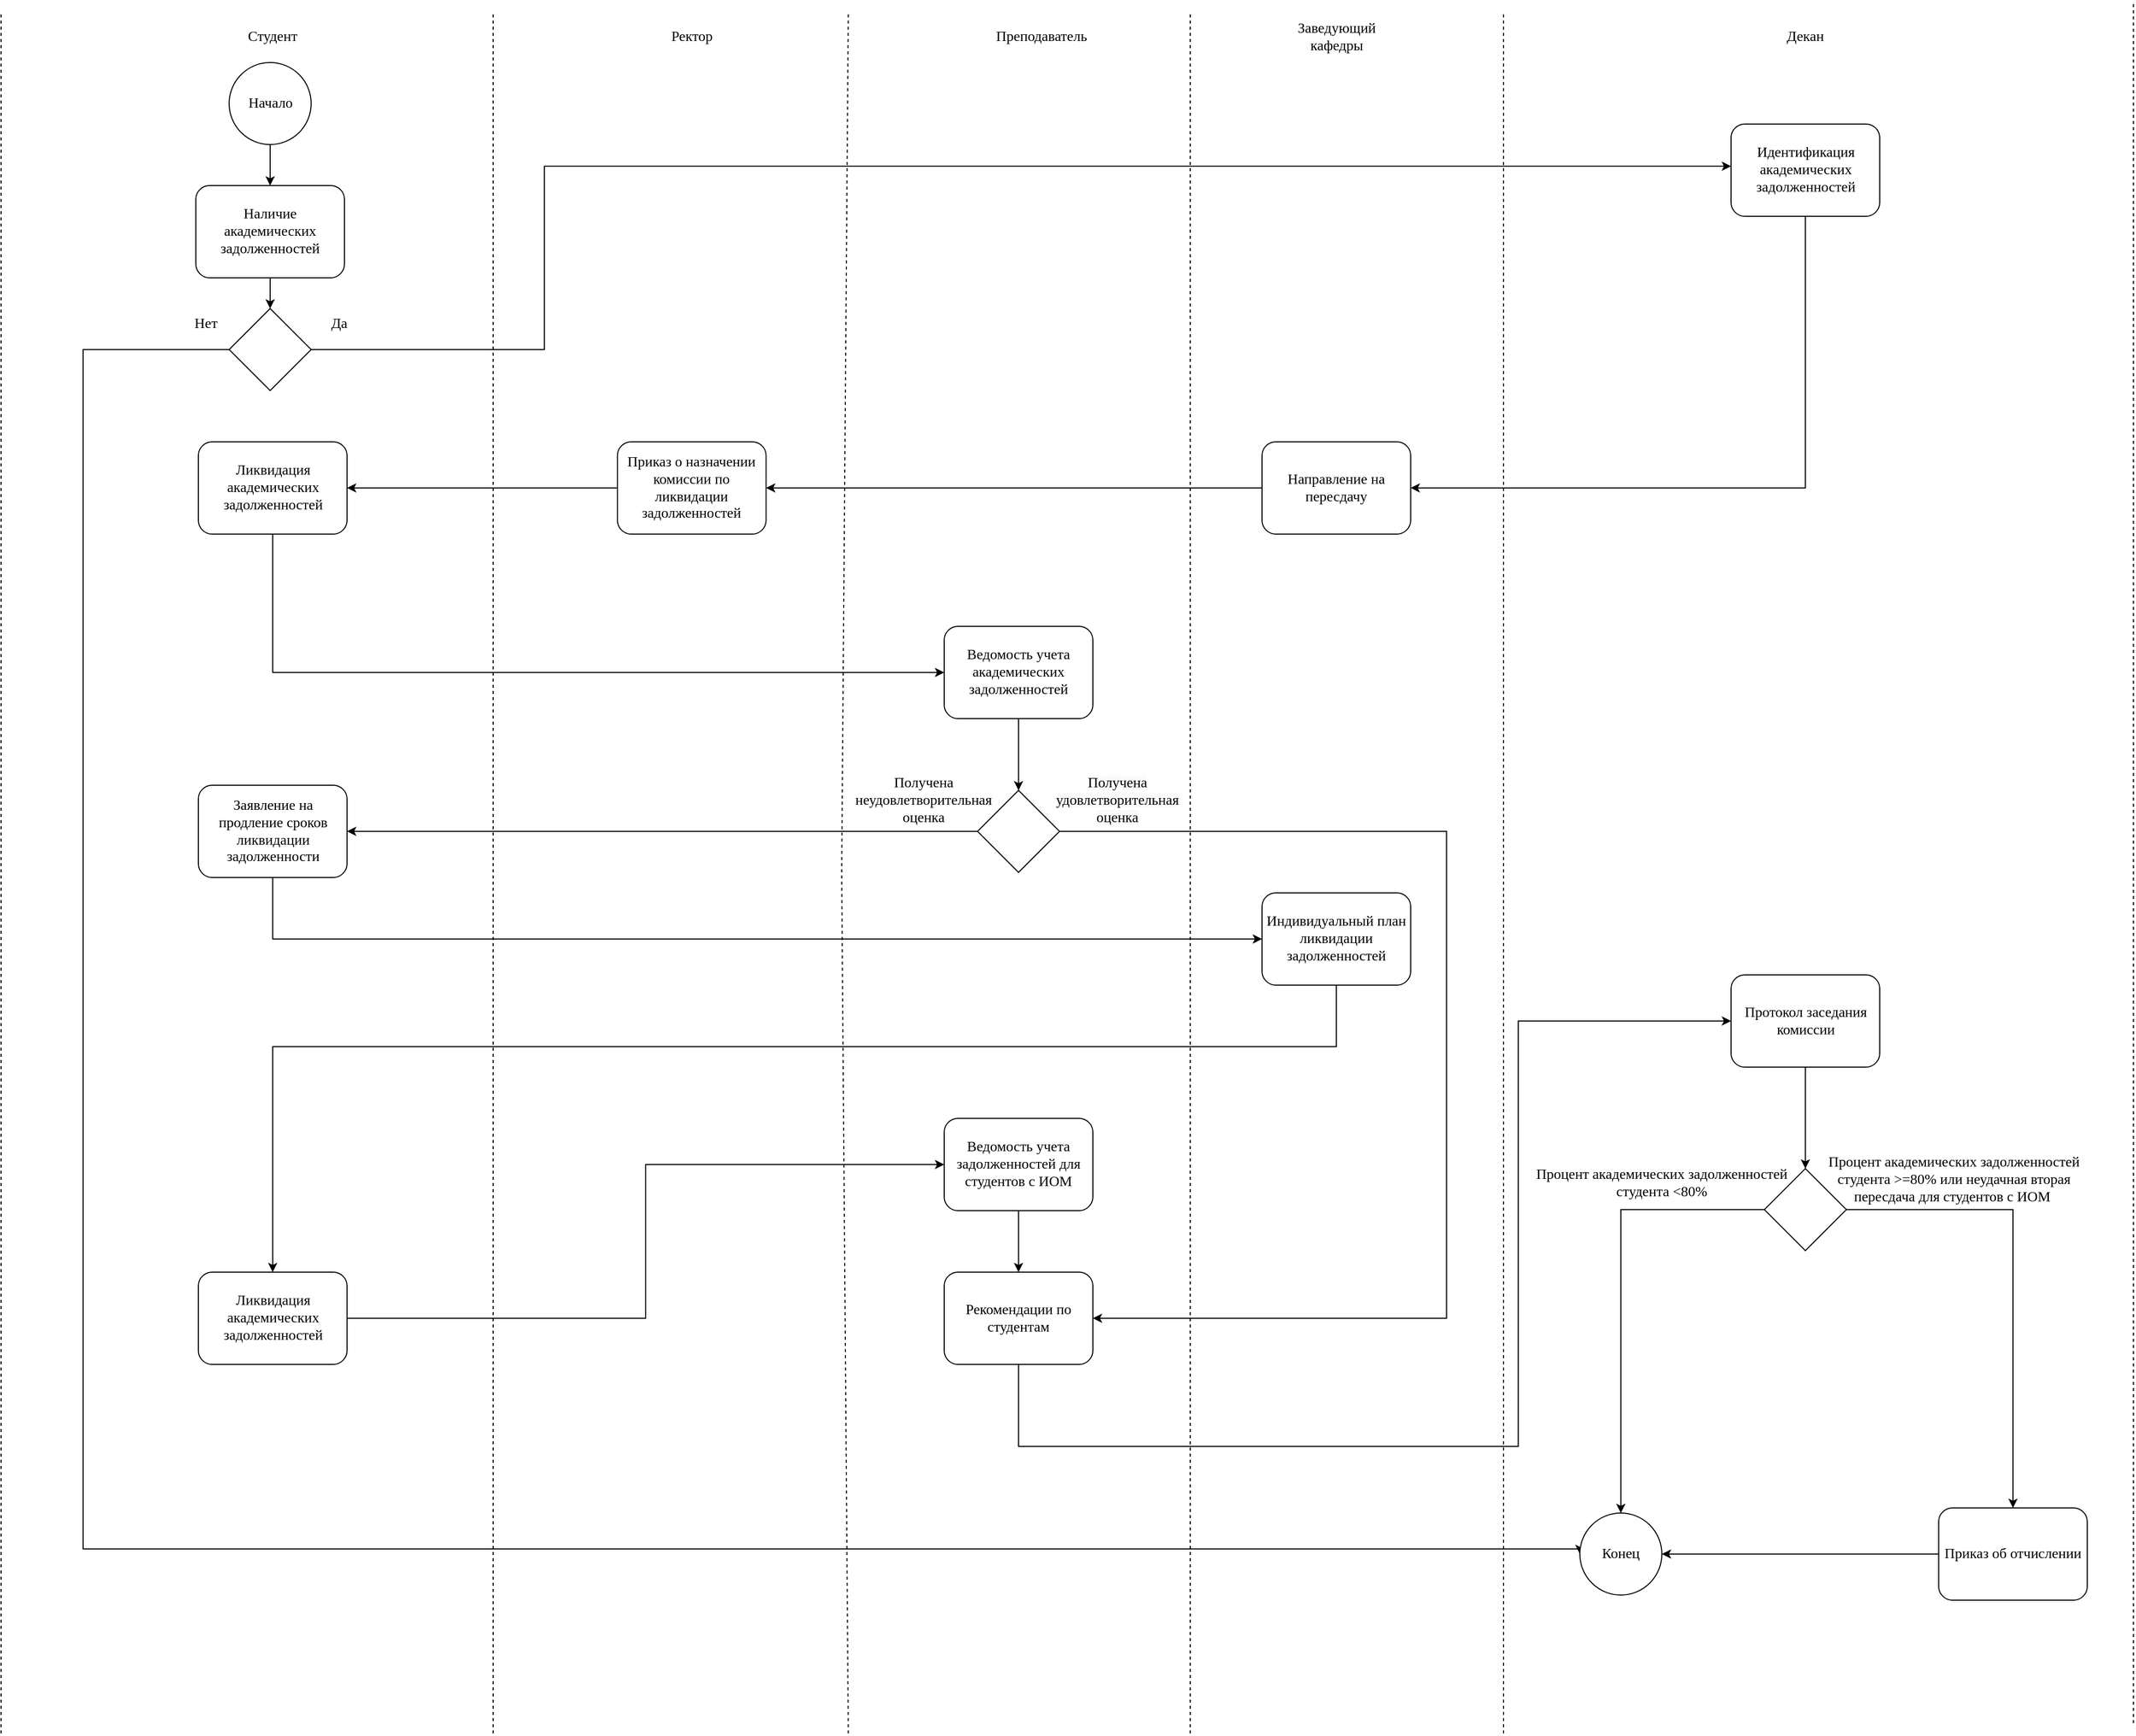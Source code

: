 <mxfile version="27.0.9">
  <diagram name="Страница — 1" id="P2p-b0sBUqjZ3yru2kJo">
    <mxGraphModel dx="3638" dy="1575" grid="1" gridSize="10" guides="1" tooltips="1" connect="1" arrows="1" fold="1" page="1" pageScale="1" pageWidth="827" pageHeight="1169" math="0" shadow="0">
      <root>
        <mxCell id="0" />
        <mxCell id="1" parent="0" />
        <mxCell id="ETPDML7_86tAhwMe63c7-3" value="" style="endArrow=none;dashed=1;html=1;rounded=0;" parent="1" edge="1">
          <mxGeometry width="50" height="50" relative="1" as="geometry">
            <mxPoint x="440" y="1720" as="sourcePoint" />
            <mxPoint x="440" y="40" as="targetPoint" />
          </mxGeometry>
        </mxCell>
        <mxCell id="ETPDML7_86tAhwMe63c7-4" value="" style="endArrow=none;dashed=1;html=1;rounded=0;" parent="1" edge="1">
          <mxGeometry width="50" height="50" relative="1" as="geometry">
            <mxPoint x="-40" y="1720" as="sourcePoint" />
            <mxPoint x="-40" y="40" as="targetPoint" />
          </mxGeometry>
        </mxCell>
        <mxCell id="ETPDML7_86tAhwMe63c7-5" value="" style="endArrow=none;dashed=1;html=1;rounded=0;" parent="1" edge="1">
          <mxGeometry width="50" height="50" relative="1" as="geometry">
            <mxPoint x="1425.5" y="1720" as="sourcePoint" />
            <mxPoint x="1425.5" y="40" as="targetPoint" />
          </mxGeometry>
        </mxCell>
        <mxCell id="ETPDML7_86tAhwMe63c7-6" value="&lt;font style=&quot;font-size: 14px;&quot; face=&quot;Times New Roman&quot;&gt;Студент&lt;/font&gt;" style="text;html=1;align=center;verticalAlign=middle;whiteSpace=wrap;rounded=0;" parent="1" vertex="1">
          <mxGeometry x="190" y="50" width="70" height="30" as="geometry" />
        </mxCell>
        <mxCell id="ETPDML7_86tAhwMe63c7-7" value="&lt;font face=&quot;Times New Roman&quot;&gt;&lt;span style=&quot;font-size: 14px;&quot;&gt;Заведующий кафедры&lt;/span&gt;&lt;/font&gt;" style="text;html=1;align=center;verticalAlign=middle;whiteSpace=wrap;rounded=0;" parent="1" vertex="1">
          <mxGeometry x="1197.5" y="50" width="130" height="30" as="geometry" />
        </mxCell>
        <mxCell id="ETPDML7_86tAhwMe63c7-8" value="&lt;span style=&quot;font-family: &amp;quot;Times New Roman&amp;quot;; font-size: 14px;&quot;&gt;Ректор&lt;/span&gt;" style="text;html=1;align=center;verticalAlign=middle;whiteSpace=wrap;rounded=0;" parent="1" vertex="1">
          <mxGeometry x="600" y="50" width="67.5" height="30" as="geometry" />
        </mxCell>
        <mxCell id="ETPDML7_86tAhwMe63c7-9" value="&lt;span style=&quot;font-family: &amp;quot;Times New Roman&amp;quot;; font-size: 14px;&quot;&gt;Преподаватель&lt;/span&gt;" style="text;html=1;align=center;verticalAlign=middle;whiteSpace=wrap;rounded=0;" parent="1" vertex="1">
          <mxGeometry x="940" y="50" width="70" height="30" as="geometry" />
        </mxCell>
        <mxCell id="ETPDML7_86tAhwMe63c7-11" value="&lt;font face=&quot;Times New Roman&quot;&gt;&lt;span style=&quot;font-size: 14px;&quot;&gt;Декан&lt;/span&gt;&lt;/font&gt;" style="text;html=1;align=center;verticalAlign=middle;whiteSpace=wrap;rounded=0;" parent="1" vertex="1">
          <mxGeometry x="1660" y="50" width="120" height="30" as="geometry" />
        </mxCell>
        <mxCell id="ETPDML7_86tAhwMe63c7-14" style="edgeStyle=orthogonalEdgeStyle;rounded=0;orthogonalLoop=1;jettySize=auto;html=1;entryX=0.5;entryY=0;entryDx=0;entryDy=0;" parent="1" source="ETPDML7_86tAhwMe63c7-12" target="ETPDML7_86tAhwMe63c7-13" edge="1">
          <mxGeometry relative="1" as="geometry" />
        </mxCell>
        <mxCell id="ETPDML7_86tAhwMe63c7-12" value="&lt;font style=&quot;font-size: 14px;&quot; face=&quot;Times New Roman&quot;&gt;Начало&lt;/font&gt;" style="ellipse;whiteSpace=wrap;html=1;aspect=fixed;" parent="1" vertex="1">
          <mxGeometry x="182.5" y="90" width="80" height="80" as="geometry" />
        </mxCell>
        <mxCell id="ETPDML7_86tAhwMe63c7-17" style="edgeStyle=orthogonalEdgeStyle;rounded=0;orthogonalLoop=1;jettySize=auto;html=1;entryX=0.5;entryY=0;entryDx=0;entryDy=0;" parent="1" source="ETPDML7_86tAhwMe63c7-13" target="V8kgegQyyj0nk5e00VWf-20" edge="1">
          <mxGeometry relative="1" as="geometry">
            <mxPoint x="222.5" y="330" as="targetPoint" />
          </mxGeometry>
        </mxCell>
        <mxCell id="ETPDML7_86tAhwMe63c7-13" value="&lt;span style=&quot;font-family: &amp;quot;Times New Roman&amp;quot;; font-size: 14px;&quot;&gt;Наличие академических задолженностей&lt;/span&gt;" style="rounded=1;whiteSpace=wrap;html=1;" parent="1" vertex="1">
          <mxGeometry x="150" y="210" width="145" height="90" as="geometry" />
        </mxCell>
        <mxCell id="9TcquHKwZH3qFOto0e30-22" style="edgeStyle=orthogonalEdgeStyle;rounded=0;orthogonalLoop=1;jettySize=auto;html=1;entryX=0;entryY=0.5;entryDx=0;entryDy=0;exitX=0;exitY=0.5;exitDx=0;exitDy=0;" parent="1" source="V8kgegQyyj0nk5e00VWf-20" target="ETPDML7_86tAhwMe63c7-19" edge="1">
          <mxGeometry relative="1" as="geometry">
            <Array as="points">
              <mxPoint x="40" y="370" />
              <mxPoint x="40" y="1540" />
            </Array>
            <mxPoint x="195.833" y="370" as="sourcePoint" />
          </mxGeometry>
        </mxCell>
        <mxCell id="ETPDML7_86tAhwMe63c7-18" style="edgeStyle=orthogonalEdgeStyle;rounded=0;orthogonalLoop=1;jettySize=auto;html=1;entryX=0;entryY=0.457;entryDx=0;entryDy=0;entryPerimeter=0;exitX=1;exitY=0.5;exitDx=0;exitDy=0;" parent="1" source="V8kgegQyyj0nk5e00VWf-20" target="CQQL6MCBhlxcf6O-OlFK-8" edge="1">
          <mxGeometry relative="1" as="geometry">
            <mxPoint x="553.37" y="133.16" as="targetPoint" />
            <mxPoint x="249.167" y="370" as="sourcePoint" />
            <Array as="points">
              <mxPoint x="490" y="370" />
              <mxPoint x="490" y="191" />
            </Array>
          </mxGeometry>
        </mxCell>
        <mxCell id="ETPDML7_86tAhwMe63c7-19" value="&lt;font style=&quot;font-size: 14px;&quot; face=&quot;Times New Roman&quot;&gt;Конец&lt;/font&gt;" style="ellipse;whiteSpace=wrap;html=1;aspect=fixed;" parent="1" vertex="1">
          <mxGeometry x="1500" y="1505" width="80" height="80" as="geometry" />
        </mxCell>
        <mxCell id="ETPDML7_86tAhwMe63c7-21" value="&lt;font style=&quot;font-size: 14px;&quot; face=&quot;Times New Roman&quot;&gt;Да&lt;/font&gt;" style="text;html=1;align=center;verticalAlign=middle;whiteSpace=wrap;rounded=0;" parent="1" vertex="1">
          <mxGeometry x="260" y="330" width="60" height="30" as="geometry" />
        </mxCell>
        <mxCell id="ETPDML7_86tAhwMe63c7-22" value="&lt;font style=&quot;font-size: 14px;&quot; face=&quot;Times New Roman&quot;&gt;Нет&lt;/font&gt;" style="text;html=1;align=center;verticalAlign=middle;whiteSpace=wrap;rounded=0;" parent="1" vertex="1">
          <mxGeometry x="130" y="330" width="60" height="30" as="geometry" />
        </mxCell>
        <mxCell id="V8kgegQyyj0nk5e00VWf-4" style="edgeStyle=orthogonalEdgeStyle;rounded=0;orthogonalLoop=1;jettySize=auto;html=1;entryX=1;entryY=0.5;entryDx=0;entryDy=0;" parent="1" source="ETPDML7_86tAhwMe63c7-26" target="ETPDML7_86tAhwMe63c7-30" edge="1">
          <mxGeometry relative="1" as="geometry" />
        </mxCell>
        <mxCell id="ETPDML7_86tAhwMe63c7-26" value="&lt;span style=&quot;font-family: &amp;quot;Times New Roman&amp;quot;; font-size: 14px;&quot;&gt;Приказ о назначении комиссии по ликвидации задолженностей&lt;/span&gt;" style="rounded=1;whiteSpace=wrap;html=1;" parent="1" vertex="1">
          <mxGeometry x="561.25" y="460" width="145" height="90" as="geometry" />
        </mxCell>
        <mxCell id="2M2boy6Yk2Urrr7DsNFa-8" style="edgeStyle=orthogonalEdgeStyle;rounded=0;orthogonalLoop=1;jettySize=auto;html=1;entryX=0;entryY=0.5;entryDx=0;entryDy=0;" parent="1" source="ETPDML7_86tAhwMe63c7-30" target="ETPDML7_86tAhwMe63c7-35" edge="1">
          <mxGeometry relative="1" as="geometry">
            <Array as="points">
              <mxPoint x="225" y="685" />
            </Array>
          </mxGeometry>
        </mxCell>
        <mxCell id="ETPDML7_86tAhwMe63c7-30" value="&lt;span style=&quot;font-family: &amp;quot;Times New Roman&amp;quot;; font-size: 14px;&quot;&gt;Ликвидация академических задолженностей&lt;/span&gt;" style="rounded=1;whiteSpace=wrap;html=1;" parent="1" vertex="1">
          <mxGeometry x="152.5" y="460" width="145" height="90" as="geometry" />
        </mxCell>
        <mxCell id="9TcquHKwZH3qFOto0e30-39" style="edgeStyle=orthogonalEdgeStyle;rounded=0;orthogonalLoop=1;jettySize=auto;html=1;entryX=0.5;entryY=0;entryDx=0;entryDy=0;" parent="1" source="ETPDML7_86tAhwMe63c7-35" target="V8kgegQyyj0nk5e00VWf-21" edge="1">
          <mxGeometry relative="1" as="geometry">
            <mxPoint x="952.5" y="810" as="targetPoint" />
          </mxGeometry>
        </mxCell>
        <mxCell id="ETPDML7_86tAhwMe63c7-35" value="&lt;span style=&quot;font-family: &amp;quot;Times New Roman&amp;quot;; font-size: 14px; text-align: start; caret-color: rgb(51, 144, 236); white-space-collapse: preserve; background-color: rgb(255, 255, 255);&quot;&gt;Ведомость учета академических задолженностей&lt;/span&gt;" style="rounded=1;whiteSpace=wrap;html=1;" parent="1" vertex="1">
          <mxGeometry x="880" y="640" width="145" height="90" as="geometry" />
        </mxCell>
        <mxCell id="9TcquHKwZH3qFOto0e30-48" style="edgeStyle=orthogonalEdgeStyle;rounded=0;orthogonalLoop=1;jettySize=auto;html=1;entryX=1;entryY=0.5;entryDx=0;entryDy=0;exitX=0;exitY=0.5;exitDx=0;exitDy=0;" parent="1" source="V8kgegQyyj0nk5e00VWf-21" target="9TcquHKwZH3qFOto0e30-31" edge="1">
          <mxGeometry relative="1" as="geometry">
            <mxPoint x="932.5" y="840" as="sourcePoint" />
          </mxGeometry>
        </mxCell>
        <mxCell id="V8kgegQyyj0nk5e00VWf-13" style="edgeStyle=orthogonalEdgeStyle;rounded=0;orthogonalLoop=1;jettySize=auto;html=1;entryX=1;entryY=0.5;entryDx=0;entryDy=0;exitX=1;exitY=0.5;exitDx=0;exitDy=0;" parent="1" source="V8kgegQyyj0nk5e00VWf-21" target="V8kgegQyyj0nk5e00VWf-6" edge="1">
          <mxGeometry relative="1" as="geometry">
            <mxPoint x="972.5" y="840" as="sourcePoint" />
            <Array as="points">
              <mxPoint x="1370" y="840" />
              <mxPoint x="1370" y="1315" />
            </Array>
          </mxGeometry>
        </mxCell>
        <mxCell id="ETPDML7_86tAhwMe63c7-48" value="&lt;span style=&quot;color: rgb(0, 0, 0); font-family: &amp;quot;Times New Roman&amp;quot;; font-size: 14px; font-style: normal; font-variant-ligatures: normal; font-variant-caps: normal; font-weight: 400; letter-spacing: normal; orphans: 2; text-align: center; text-indent: 0px; text-transform: none; widows: 2; word-spacing: 0px; -webkit-text-stroke-width: 0px; white-space: normal; background-color: rgb(251, 251, 251); text-decoration-thickness: initial; text-decoration-style: initial; text-decoration-color: initial; float: none; display: inline !important;&quot;&gt;Получена удовлетворительная оценка&lt;/span&gt;" style="text;html=1;align=center;verticalAlign=middle;whiteSpace=wrap;rounded=0;" parent="1" vertex="1">
          <mxGeometry x="980" y="795" width="137.5" height="30" as="geometry" />
        </mxCell>
        <mxCell id="V8kgegQyyj0nk5e00VWf-10" style="edgeStyle=orthogonalEdgeStyle;rounded=0;orthogonalLoop=1;jettySize=auto;html=1;entryX=0.5;entryY=0;entryDx=0;entryDy=0;" parent="1" source="ETPDML7_86tAhwMe63c7-56" target="V8kgegQyyj0nk5e00VWf-22" edge="1">
          <mxGeometry relative="1" as="geometry">
            <mxPoint x="1720.0" y="1180" as="targetPoint" />
          </mxGeometry>
        </mxCell>
        <mxCell id="ETPDML7_86tAhwMe63c7-56" value="&lt;span style=&quot;font-family: &amp;quot;Times New Roman&amp;quot;; font-size: 14px; text-align: start; caret-color: rgb(51, 144, 236); white-space-collapse: preserve; background-color: rgb(255, 255, 255);&quot;&gt;Протокол заседания комиссии&lt;/span&gt;" style="rounded=1;whiteSpace=wrap;html=1;" parent="1" vertex="1">
          <mxGeometry x="1647.5" y="980" width="145" height="90" as="geometry" />
        </mxCell>
        <mxCell id="9TcquHKwZH3qFOto0e30-70" style="edgeStyle=orthogonalEdgeStyle;rounded=0;orthogonalLoop=1;jettySize=auto;html=1;entryX=0.5;entryY=0;entryDx=0;entryDy=0;exitX=1;exitY=0.5;exitDx=0;exitDy=0;" parent="1" source="V8kgegQyyj0nk5e00VWf-22" target="ETPDML7_86tAhwMe63c7-64" edge="1">
          <mxGeometry relative="1" as="geometry">
            <mxPoint x="1740.0" y="1210" as="sourcePoint" />
          </mxGeometry>
        </mxCell>
        <mxCell id="V8kgegQyyj0nk5e00VWf-9" style="edgeStyle=orthogonalEdgeStyle;rounded=0;orthogonalLoop=1;jettySize=auto;html=1;entryX=0.5;entryY=0;entryDx=0;entryDy=0;exitX=0;exitY=0.5;exitDx=0;exitDy=0;" parent="1" source="V8kgegQyyj0nk5e00VWf-22" target="ETPDML7_86tAhwMe63c7-19" edge="1">
          <mxGeometry relative="1" as="geometry">
            <mxPoint x="1700.0" y="1210" as="sourcePoint" />
          </mxGeometry>
        </mxCell>
        <mxCell id="ETPDML7_86tAhwMe63c7-62" value="&lt;span style=&quot;font-family: &amp;quot;Times New Roman&amp;quot;; font-size: 14px;&quot;&gt;Процент академических задолженностей студента &amp;gt;=80% или неудачная вторая пересдача для студентов с ИОМ&amp;nbsp;&lt;/span&gt;" style="text;html=1;align=center;verticalAlign=middle;whiteSpace=wrap;rounded=0;" parent="1" vertex="1">
          <mxGeometry x="1720" y="1180" width="290" as="geometry" />
        </mxCell>
        <mxCell id="9TcquHKwZH3qFOto0e30-72" style="edgeStyle=orthogonalEdgeStyle;rounded=0;orthogonalLoop=1;jettySize=auto;html=1;" parent="1" source="ETPDML7_86tAhwMe63c7-64" target="ETPDML7_86tAhwMe63c7-19" edge="1">
          <mxGeometry relative="1" as="geometry" />
        </mxCell>
        <mxCell id="ETPDML7_86tAhwMe63c7-64" value="&lt;span style=&quot;font-family: &amp;quot;Times New Roman&amp;quot;; font-size: 14px; text-align: start; caret-color: rgb(51, 144, 236); white-space-collapse: preserve; background-color: rgb(255, 255, 255);&quot;&gt;Приказ об отчислении&lt;/span&gt;" style="rounded=1;whiteSpace=wrap;html=1;" parent="1" vertex="1">
          <mxGeometry x="1850" y="1500" width="145" height="90" as="geometry" />
        </mxCell>
        <mxCell id="ETPDML7_86tAhwMe63c7-68" value="&lt;span style=&quot;font-family: &amp;quot;Times New Roman&amp;quot;; font-size: 14px;&quot;&gt;Процент академических задолженностей студента &amp;lt;80%&lt;/span&gt;" style="text;whiteSpace=wrap;html=1;align=center;" parent="1" vertex="1">
          <mxGeometry x="1450" y="1160" width="260" height="40" as="geometry" />
        </mxCell>
        <mxCell id="ETPDML7_86tAhwMe63c7-87" value="" style="endArrow=none;dashed=1;html=1;rounded=0;" parent="1" edge="1">
          <mxGeometry width="50" height="50" relative="1" as="geometry">
            <mxPoint x="1120" y="1720" as="sourcePoint" />
            <mxPoint x="1120" y="40" as="targetPoint" />
          </mxGeometry>
        </mxCell>
        <mxCell id="ETPDML7_86tAhwMe63c7-168" value="" style="endArrow=none;dashed=1;html=1;rounded=0;" parent="1" edge="1">
          <mxGeometry width="50" height="50" relative="1" as="geometry">
            <mxPoint x="2040" y="1710" as="sourcePoint" />
            <mxPoint x="2040" y="30" as="targetPoint" />
          </mxGeometry>
        </mxCell>
        <mxCell id="Rkroncl628zhhl8IZpsh-5" style="edgeStyle=orthogonalEdgeStyle;rounded=0;orthogonalLoop=1;jettySize=auto;html=1;entryX=0.5;entryY=0;entryDx=0;entryDy=0;" parent="1" source="ETPDML7_86tAhwMe63c7-77" target="V8kgegQyyj0nk5e00VWf-16" edge="1">
          <mxGeometry relative="1" as="geometry">
            <Array as="points">
              <mxPoint x="1263" y="1050" />
              <mxPoint x="225" y="1050" />
            </Array>
          </mxGeometry>
        </mxCell>
        <mxCell id="ETPDML7_86tAhwMe63c7-77" value="&lt;span style=&quot;font-family: &amp;quot;Times New Roman&amp;quot;; font-size: 14px; text-align: start; caret-color: rgb(51, 144, 236); white-space-collapse: preserve; background-color: rgb(255, 255, 255);&quot;&gt;Индивидуальный план ликвидации задолженностей&lt;/span&gt;" style="rounded=1;whiteSpace=wrap;html=1;" parent="1" vertex="1">
          <mxGeometry x="1190" y="900" width="145" height="90" as="geometry" />
        </mxCell>
        <mxCell id="CQQL6MCBhlxcf6O-OlFK-3" value="" style="endArrow=none;dashed=1;html=1;rounded=0;" parent="1" edge="1">
          <mxGeometry width="50" height="50" relative="1" as="geometry">
            <mxPoint x="786.45" y="1720" as="sourcePoint" />
            <mxPoint x="786.45" y="40" as="targetPoint" />
            <Array as="points">
              <mxPoint x="780" y="880" />
            </Array>
          </mxGeometry>
        </mxCell>
        <mxCell id="V8kgegQyyj0nk5e00VWf-12" style="edgeStyle=orthogonalEdgeStyle;rounded=0;orthogonalLoop=1;jettySize=auto;html=1;entryX=1;entryY=0.5;entryDx=0;entryDy=0;" parent="1" source="CQQL6MCBhlxcf6O-OlFK-8" target="2M2boy6Yk2Urrr7DsNFa-1" edge="1">
          <mxGeometry relative="1" as="geometry">
            <Array as="points">
              <mxPoint x="1720" y="505" />
            </Array>
          </mxGeometry>
        </mxCell>
        <mxCell id="CQQL6MCBhlxcf6O-OlFK-8" value="&lt;font face=&quot;Times New Roman&quot;&gt;&lt;span style=&quot;font-size: 14px;&quot;&gt;Идентификация академических задолженностей&lt;/span&gt;&lt;/font&gt;" style="rounded=1;whiteSpace=wrap;html=1;" parent="1" vertex="1">
          <mxGeometry x="1647.5" y="150" width="145" height="90" as="geometry" />
        </mxCell>
        <mxCell id="Rkroncl628zhhl8IZpsh-4" style="edgeStyle=orthogonalEdgeStyle;rounded=0;orthogonalLoop=1;jettySize=auto;html=1;entryX=0;entryY=0.5;entryDx=0;entryDy=0;" parent="1" source="9TcquHKwZH3qFOto0e30-31" target="ETPDML7_86tAhwMe63c7-77" edge="1">
          <mxGeometry relative="1" as="geometry">
            <Array as="points">
              <mxPoint x="225" y="945" />
            </Array>
          </mxGeometry>
        </mxCell>
        <mxCell id="9TcquHKwZH3qFOto0e30-31" value="&lt;font face=&quot;Times New Roman&quot;&gt;&lt;span style=&quot;font-size: 14px;&quot;&gt;Заявление на продление сроков ликвидации задолженности&lt;/span&gt;&lt;/font&gt;" style="rounded=1;whiteSpace=wrap;html=1;" parent="1" vertex="1">
          <mxGeometry x="152.5" y="795" width="145" height="90" as="geometry" />
        </mxCell>
        <mxCell id="9TcquHKwZH3qFOto0e30-33" value="&lt;span style=&quot;font-family: &amp;quot;Times New Roman&amp;quot;; font-size: 14px;&quot;&gt;Получена неудовлетворительная оценка&lt;/span&gt;" style="text;html=1;align=center;verticalAlign=middle;whiteSpace=wrap;rounded=0;" parent="1" vertex="1">
          <mxGeometry x="790" y="795" width="140" height="30" as="geometry" />
        </mxCell>
        <mxCell id="V8kgegQyyj0nk5e00VWf-15" style="edgeStyle=orthogonalEdgeStyle;rounded=0;orthogonalLoop=1;jettySize=auto;html=1;entryX=0.5;entryY=0;entryDx=0;entryDy=0;" parent="1" source="9TcquHKwZH3qFOto0e30-60" target="V8kgegQyyj0nk5e00VWf-6" edge="1">
          <mxGeometry relative="1" as="geometry" />
        </mxCell>
        <mxCell id="9TcquHKwZH3qFOto0e30-60" value="&lt;span style=&quot;font-family: &amp;quot;Times New Roman&amp;quot;; font-size: 14px; text-align: start; caret-color: rgb(51, 144, 236); white-space-collapse: preserve; background-color: rgb(255, 255, 255);&quot;&gt;Ведомость учета задолженностей для студентов с ИОМ&lt;/span&gt;" style="rounded=1;whiteSpace=wrap;html=1;" parent="1" vertex="1">
          <mxGeometry x="880" y="1120" width="145" height="90" as="geometry" />
        </mxCell>
        <mxCell id="2M2boy6Yk2Urrr7DsNFa-6" style="edgeStyle=orthogonalEdgeStyle;rounded=0;orthogonalLoop=1;jettySize=auto;html=1;" parent="1" source="2M2boy6Yk2Urrr7DsNFa-1" target="ETPDML7_86tAhwMe63c7-26" edge="1">
          <mxGeometry relative="1" as="geometry" />
        </mxCell>
        <mxCell id="2M2boy6Yk2Urrr7DsNFa-1" value="&lt;font face=&quot;Times New Roman&quot;&gt;&lt;span style=&quot;font-size: 14px;&quot;&gt;Направление на пересдачу&lt;/span&gt;&lt;/font&gt;" style="rounded=1;whiteSpace=wrap;html=1;" parent="1" vertex="1">
          <mxGeometry x="1190" y="460" width="145" height="90" as="geometry" />
        </mxCell>
        <mxCell id="V8kgegQyyj0nk5e00VWf-8" style="edgeStyle=orthogonalEdgeStyle;rounded=0;orthogonalLoop=1;jettySize=auto;html=1;entryX=0;entryY=0.5;entryDx=0;entryDy=0;" parent="1" source="V8kgegQyyj0nk5e00VWf-6" target="ETPDML7_86tAhwMe63c7-56" edge="1">
          <mxGeometry relative="1" as="geometry">
            <Array as="points">
              <mxPoint x="953" y="1440" />
              <mxPoint x="1440" y="1440" />
              <mxPoint x="1440" y="1025" />
            </Array>
          </mxGeometry>
        </mxCell>
        <mxCell id="V8kgegQyyj0nk5e00VWf-6" value="&lt;span style=&quot;font-family: &amp;quot;Times New Roman&amp;quot;; font-size: 14px; text-align: start; caret-color: rgb(51, 144, 236); white-space-collapse: preserve; background-color: rgb(255, 255, 255);&quot;&gt;Рекомендации по студентам&lt;/span&gt;" style="rounded=1;whiteSpace=wrap;html=1;" parent="1" vertex="1">
          <mxGeometry x="880" y="1270" width="145" height="90" as="geometry" />
        </mxCell>
        <mxCell id="Rkroncl628zhhl8IZpsh-2" style="edgeStyle=orthogonalEdgeStyle;rounded=0;orthogonalLoop=1;jettySize=auto;html=1;entryX=0;entryY=0.5;entryDx=0;entryDy=0;" parent="1" source="V8kgegQyyj0nk5e00VWf-16" target="9TcquHKwZH3qFOto0e30-60" edge="1">
          <mxGeometry relative="1" as="geometry" />
        </mxCell>
        <mxCell id="V8kgegQyyj0nk5e00VWf-16" value="&lt;span style=&quot;font-family: &amp;quot;Times New Roman&amp;quot;; font-size: 14px;&quot;&gt;Ликвидация академических задолженностей&lt;/span&gt;" style="rounded=1;whiteSpace=wrap;html=1;" parent="1" vertex="1">
          <mxGeometry x="152.5" y="1270" width="145" height="90" as="geometry" />
        </mxCell>
        <mxCell id="V8kgegQyyj0nk5e00VWf-20" value="" style="rhombus;whiteSpace=wrap;html=1;" parent="1" vertex="1">
          <mxGeometry x="182.5" y="330" width="80" height="80" as="geometry" />
        </mxCell>
        <mxCell id="V8kgegQyyj0nk5e00VWf-21" value="" style="rhombus;whiteSpace=wrap;html=1;" parent="1" vertex="1">
          <mxGeometry x="912.5" y="800" width="80" height="80" as="geometry" />
        </mxCell>
        <mxCell id="V8kgegQyyj0nk5e00VWf-22" value="" style="rhombus;whiteSpace=wrap;html=1;" parent="1" vertex="1">
          <mxGeometry x="1680" y="1169" width="80" height="80" as="geometry" />
        </mxCell>
      </root>
    </mxGraphModel>
  </diagram>
</mxfile>
